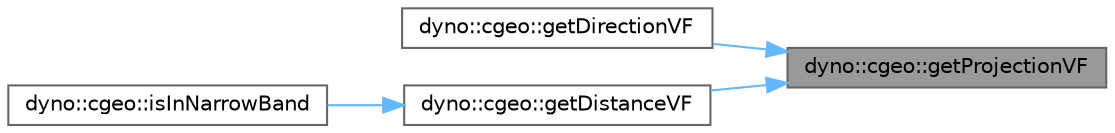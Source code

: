 digraph "dyno::cgeo::getProjectionVF"
{
 // LATEX_PDF_SIZE
  bgcolor="transparent";
  edge [fontname=Helvetica,fontsize=10,labelfontname=Helvetica,labelfontsize=10];
  node [fontname=Helvetica,fontsize=10,shape=box,height=0.2,width=0.4];
  rankdir="RL";
  Node1 [id="Node000001",label="dyno::cgeo::getProjectionVF",height=0.2,width=0.4,color="gray40", fillcolor="grey60", style="filled", fontcolor="black",tooltip=" "];
  Node1 -> Node2 [id="edge1_Node000001_Node000002",dir="back",color="steelblue1",style="solid",tooltip=" "];
  Node2 [id="Node000002",label="dyno::cgeo::getDirectionVF",height=0.2,width=0.4,color="grey40", fillcolor="white", style="filled",URL="$namespacedyno_1_1cgeo.html#adc62cbb60afc6af2464dcc3758592265",tooltip=" "];
  Node1 -> Node3 [id="edge2_Node000001_Node000003",dir="back",color="steelblue1",style="solid",tooltip=" "];
  Node3 [id="Node000003",label="dyno::cgeo::getDistanceVF",height=0.2,width=0.4,color="grey40", fillcolor="white", style="filled",URL="$namespacedyno_1_1cgeo.html#a213829175cd0f84b35d795cffdf81c85",tooltip=" "];
  Node3 -> Node4 [id="edge3_Node000003_Node000004",dir="back",color="steelblue1",style="solid",tooltip=" "];
  Node4 [id="Node000004",label="dyno::cgeo::isInNarrowBand",height=0.2,width=0.4,color="grey40", fillcolor="white", style="filled",URL="$namespacedyno_1_1cgeo.html#a1845700dcbf00459d14d1079796202d5",tooltip=" "];
}
